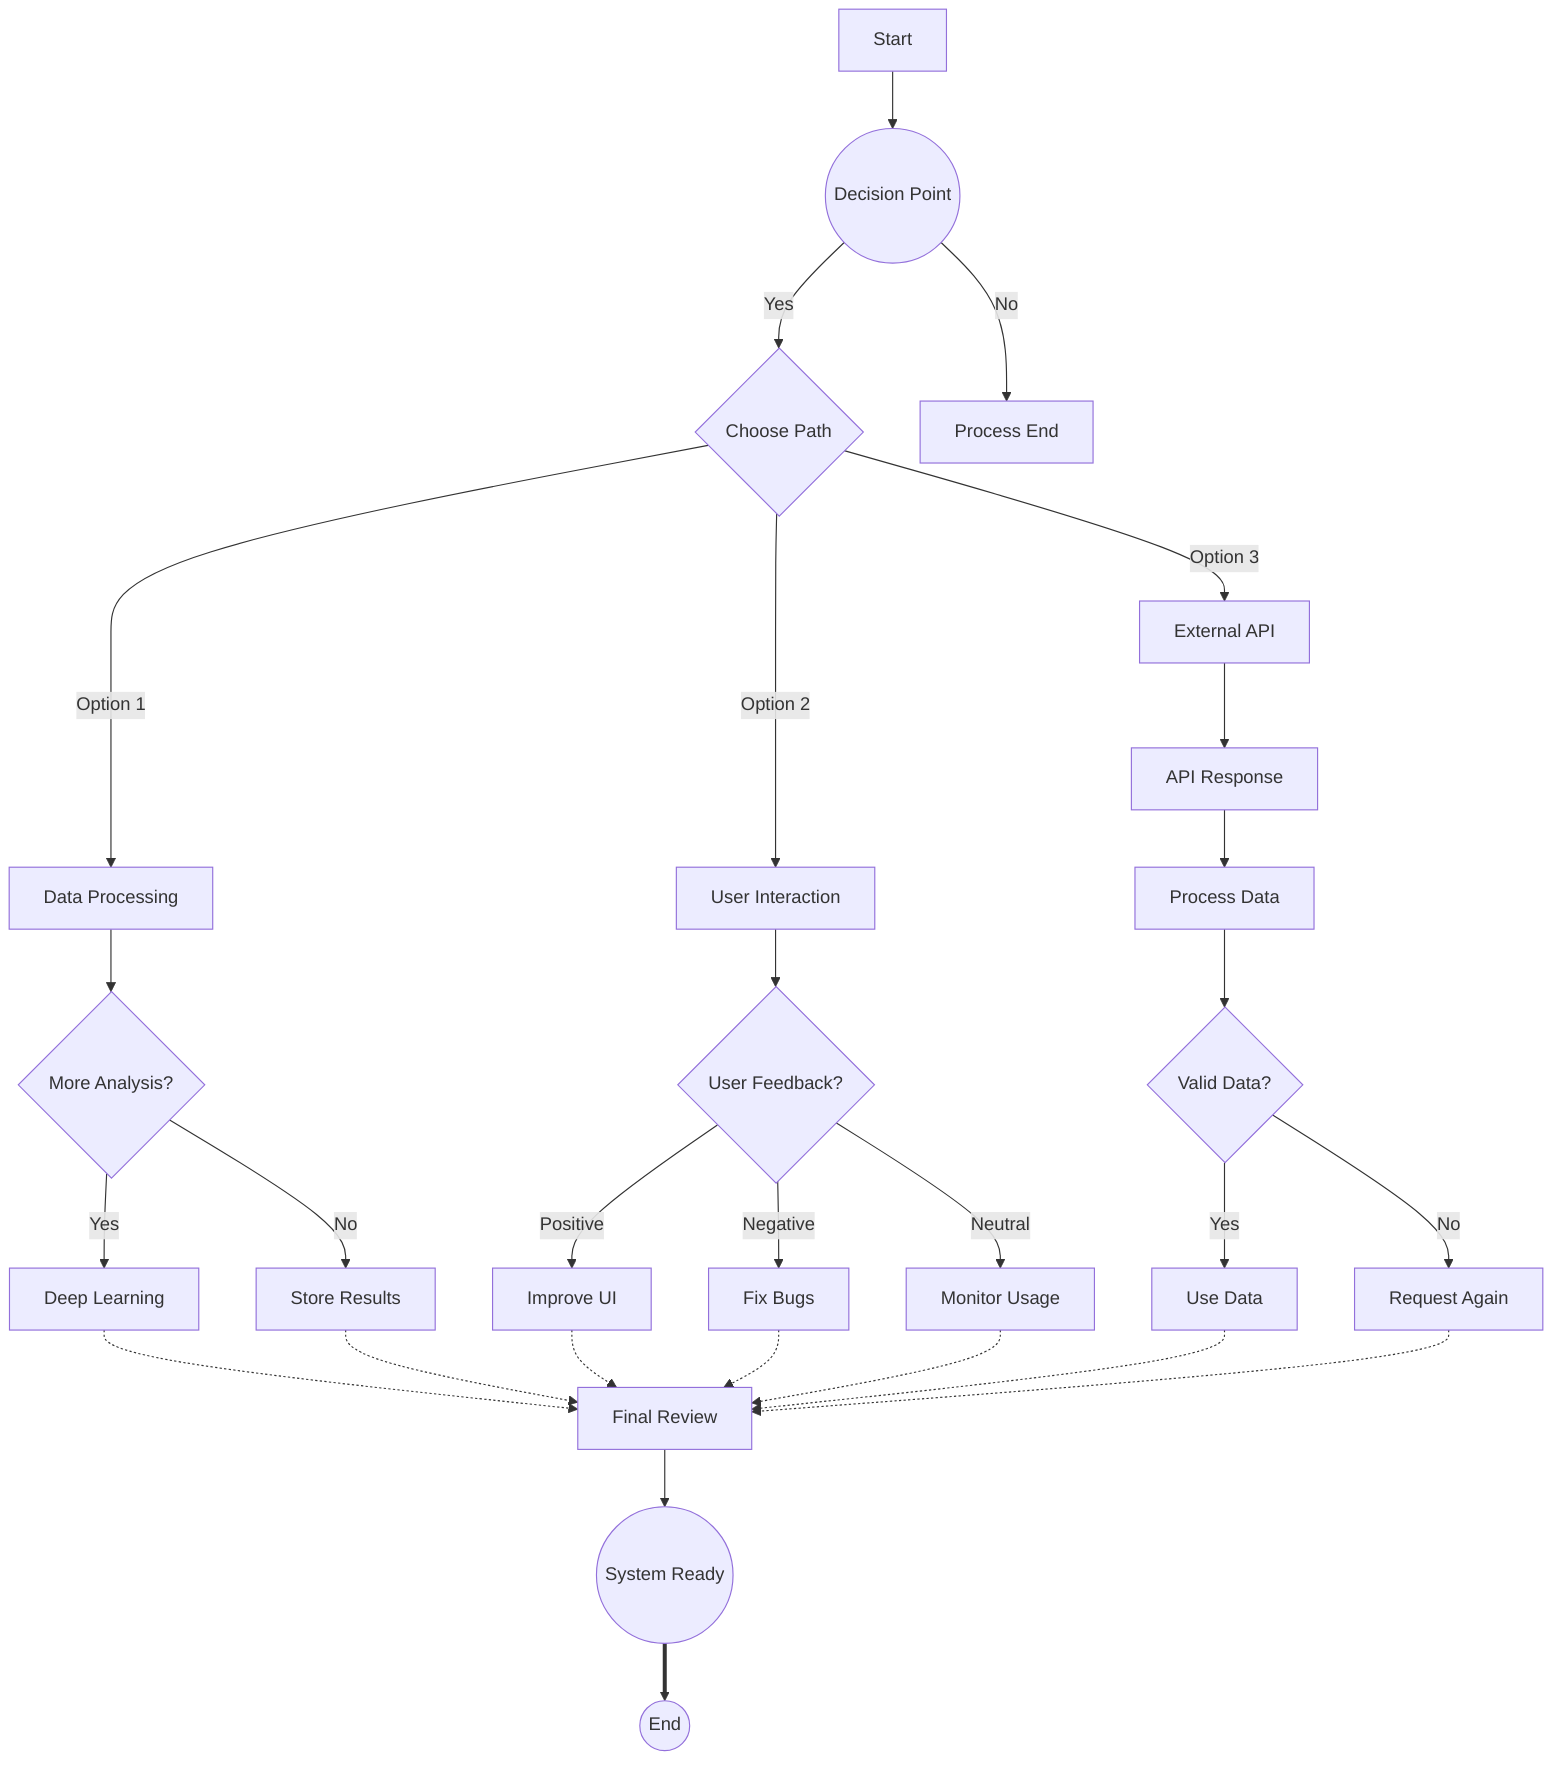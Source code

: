 flowchart TD
    A[Start] --> B((Decision Point))
    B -->|Yes| C{Choose Path}
    B -->|No| D[Process End]

    C -->|Option 1| E[Data Processing]
    C -->|Option 2| F[User Interaction]
    C -->|Option 3| G[External API]

    E --> H{More Analysis?}
    H -->|Yes| I[Deep Learning]
    H -->|No| J[Store Results]

    F --> K{User Feedback?}
    K -->|Positive| L[Improve UI]
    K -->|Negative| M[Fix Bugs]
    K -->|Neutral| N[Monitor Usage]

    G --> O[API Response]
    O --> P[Process Data]
    P --> Q{Valid Data?}
    Q -->|Yes| R[Use Data]
    Q -->|No| S[Request Again]

    I -.-> X[Final Review]
    J -.-> X
    L -.-> X
    M -.-> X
    N -.-> X
    R -.-> X
    S -.-> X
    X --> Y((System Ready))
    Y ==> Z((End))